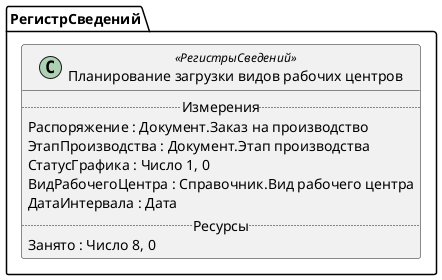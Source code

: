 ﻿@startuml ПланированиеЗагрузкиВидовРабочихЦентров
'!include templates.wsd
'..\include templates.wsd
class РегистрСведений.ПланированиеЗагрузкиВидовРабочихЦентров as "Планирование загрузки видов рабочих центров" <<РегистрыСведений>>
{
..Измерения..
Распоряжение : Документ.Заказ на производство
ЭтапПроизводства : Документ.Этап производства
СтатусГрафика : Число 1, 0
ВидРабочегоЦентра : Справочник.Вид рабочего центра
ДатаИнтервала : Дата
..Ресурсы..
Занято : Число 8, 0
}
@enduml
